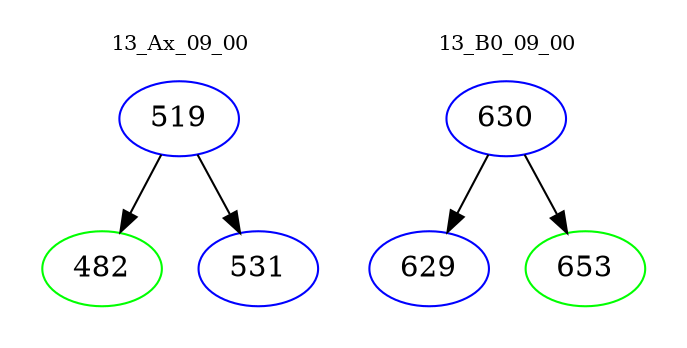 digraph{
subgraph cluster_0 {
color = white
label = "13_Ax_09_00";
fontsize=10;
T0_519 [label="519", color="blue"]
T0_519 -> T0_482 [color="black"]
T0_482 [label="482", color="green"]
T0_519 -> T0_531 [color="black"]
T0_531 [label="531", color="blue"]
}
subgraph cluster_1 {
color = white
label = "13_B0_09_00";
fontsize=10;
T1_630 [label="630", color="blue"]
T1_630 -> T1_629 [color="black"]
T1_629 [label="629", color="blue"]
T1_630 -> T1_653 [color="black"]
T1_653 [label="653", color="green"]
}
}
